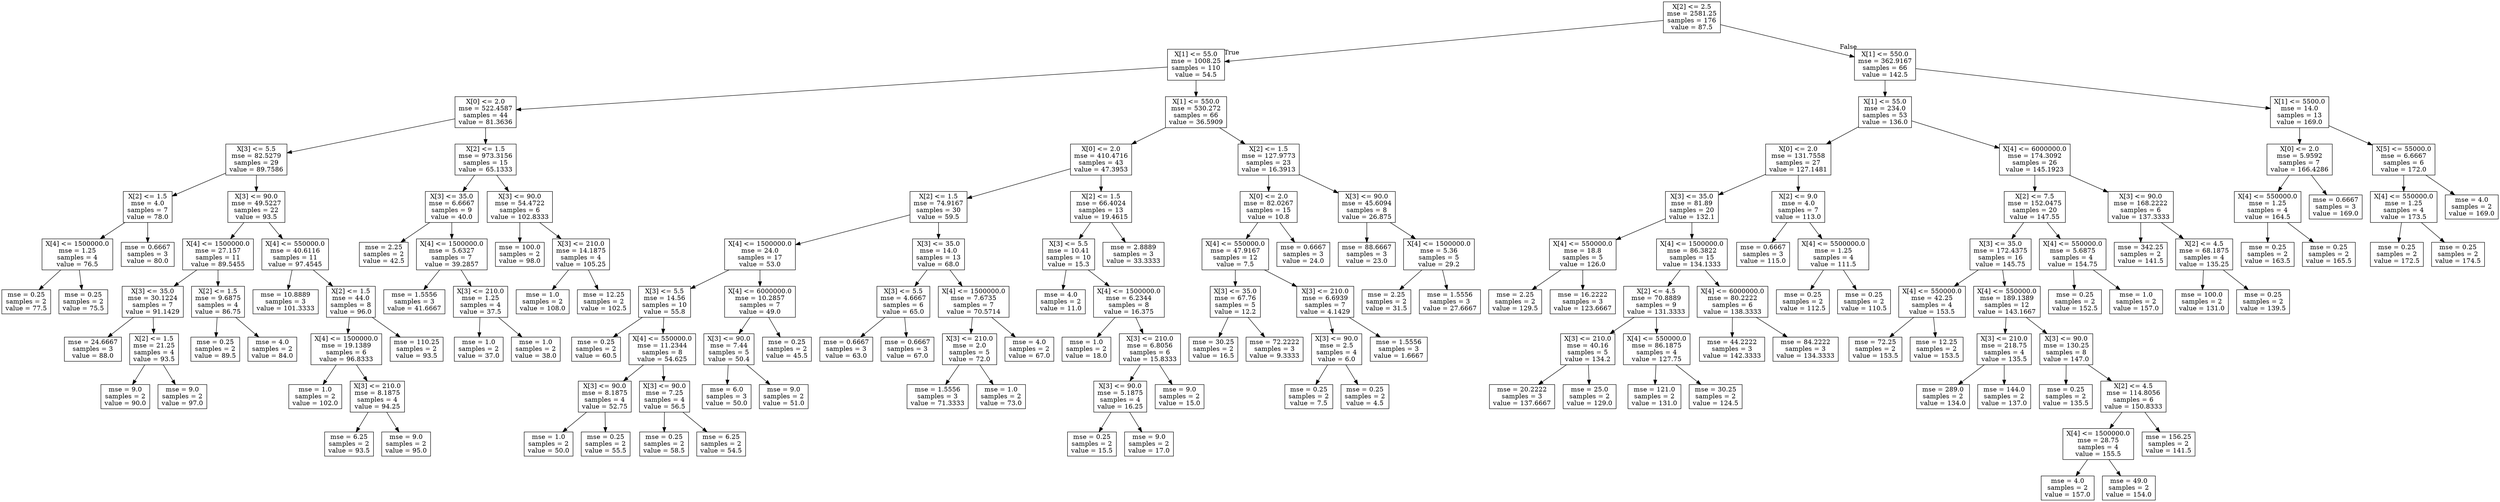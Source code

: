 digraph Tree {
node [shape=box] ;
0 [label="X[2] <= 2.5\nmse = 2581.25\nsamples = 176\nvalue = 87.5"] ;
1 [label="X[1] <= 55.0\nmse = 1008.25\nsamples = 110\nvalue = 54.5"] ;
0 -> 1 [labeldistance=2.5, labelangle=45, headlabel="True"] ;
2 [label="X[0] <= 2.0\nmse = 522.4587\nsamples = 44\nvalue = 81.3636"] ;
1 -> 2 ;
3 [label="X[3] <= 5.5\nmse = 82.5279\nsamples = 29\nvalue = 89.7586"] ;
2 -> 3 ;
4 [label="X[2] <= 1.5\nmse = 4.0\nsamples = 7\nvalue = 78.0"] ;
3 -> 4 ;
5 [label="X[4] <= 1500000.0\nmse = 1.25\nsamples = 4\nvalue = 76.5"] ;
4 -> 5 ;
6 [label="mse = 0.25\nsamples = 2\nvalue = 77.5"] ;
5 -> 6 ;
7 [label="mse = 0.25\nsamples = 2\nvalue = 75.5"] ;
5 -> 7 ;
8 [label="mse = 0.6667\nsamples = 3\nvalue = 80.0"] ;
4 -> 8 ;
9 [label="X[3] <= 90.0\nmse = 49.5227\nsamples = 22\nvalue = 93.5"] ;
3 -> 9 ;
10 [label="X[4] <= 1500000.0\nmse = 27.157\nsamples = 11\nvalue = 89.5455"] ;
9 -> 10 ;
11 [label="X[3] <= 35.0\nmse = 30.1224\nsamples = 7\nvalue = 91.1429"] ;
10 -> 11 ;
12 [label="mse = 24.6667\nsamples = 3\nvalue = 88.0"] ;
11 -> 12 ;
13 [label="X[2] <= 1.5\nmse = 21.25\nsamples = 4\nvalue = 93.5"] ;
11 -> 13 ;
14 [label="mse = 9.0\nsamples = 2\nvalue = 90.0"] ;
13 -> 14 ;
15 [label="mse = 9.0\nsamples = 2\nvalue = 97.0"] ;
13 -> 15 ;
16 [label="X[2] <= 1.5\nmse = 9.6875\nsamples = 4\nvalue = 86.75"] ;
10 -> 16 ;
17 [label="mse = 0.25\nsamples = 2\nvalue = 89.5"] ;
16 -> 17 ;
18 [label="mse = 4.0\nsamples = 2\nvalue = 84.0"] ;
16 -> 18 ;
19 [label="X[4] <= 550000.0\nmse = 40.6116\nsamples = 11\nvalue = 97.4545"] ;
9 -> 19 ;
20 [label="mse = 10.8889\nsamples = 3\nvalue = 101.3333"] ;
19 -> 20 ;
21 [label="X[2] <= 1.5\nmse = 44.0\nsamples = 8\nvalue = 96.0"] ;
19 -> 21 ;
22 [label="X[4] <= 1500000.0\nmse = 19.1389\nsamples = 6\nvalue = 96.8333"] ;
21 -> 22 ;
23 [label="mse = 1.0\nsamples = 2\nvalue = 102.0"] ;
22 -> 23 ;
24 [label="X[3] <= 210.0\nmse = 8.1875\nsamples = 4\nvalue = 94.25"] ;
22 -> 24 ;
25 [label="mse = 6.25\nsamples = 2\nvalue = 93.5"] ;
24 -> 25 ;
26 [label="mse = 9.0\nsamples = 2\nvalue = 95.0"] ;
24 -> 26 ;
27 [label="mse = 110.25\nsamples = 2\nvalue = 93.5"] ;
21 -> 27 ;
28 [label="X[2] <= 1.5\nmse = 973.3156\nsamples = 15\nvalue = 65.1333"] ;
2 -> 28 ;
29 [label="X[3] <= 35.0\nmse = 6.6667\nsamples = 9\nvalue = 40.0"] ;
28 -> 29 ;
30 [label="mse = 2.25\nsamples = 2\nvalue = 42.5"] ;
29 -> 30 ;
31 [label="X[4] <= 1500000.0\nmse = 5.6327\nsamples = 7\nvalue = 39.2857"] ;
29 -> 31 ;
32 [label="mse = 1.5556\nsamples = 3\nvalue = 41.6667"] ;
31 -> 32 ;
33 [label="X[3] <= 210.0\nmse = 1.25\nsamples = 4\nvalue = 37.5"] ;
31 -> 33 ;
34 [label="mse = 1.0\nsamples = 2\nvalue = 37.0"] ;
33 -> 34 ;
35 [label="mse = 1.0\nsamples = 2\nvalue = 38.0"] ;
33 -> 35 ;
36 [label="X[3] <= 90.0\nmse = 54.4722\nsamples = 6\nvalue = 102.8333"] ;
28 -> 36 ;
37 [label="mse = 100.0\nsamples = 2\nvalue = 98.0"] ;
36 -> 37 ;
38 [label="X[3] <= 210.0\nmse = 14.1875\nsamples = 4\nvalue = 105.25"] ;
36 -> 38 ;
39 [label="mse = 1.0\nsamples = 2\nvalue = 108.0"] ;
38 -> 39 ;
40 [label="mse = 12.25\nsamples = 2\nvalue = 102.5"] ;
38 -> 40 ;
41 [label="X[1] <= 550.0\nmse = 530.272\nsamples = 66\nvalue = 36.5909"] ;
1 -> 41 ;
42 [label="X[0] <= 2.0\nmse = 410.4716\nsamples = 43\nvalue = 47.3953"] ;
41 -> 42 ;
43 [label="X[2] <= 1.5\nmse = 74.9167\nsamples = 30\nvalue = 59.5"] ;
42 -> 43 ;
44 [label="X[4] <= 1500000.0\nmse = 24.0\nsamples = 17\nvalue = 53.0"] ;
43 -> 44 ;
45 [label="X[3] <= 5.5\nmse = 14.56\nsamples = 10\nvalue = 55.8"] ;
44 -> 45 ;
46 [label="mse = 0.25\nsamples = 2\nvalue = 60.5"] ;
45 -> 46 ;
47 [label="X[4] <= 550000.0\nmse = 11.2344\nsamples = 8\nvalue = 54.625"] ;
45 -> 47 ;
48 [label="X[3] <= 90.0\nmse = 8.1875\nsamples = 4\nvalue = 52.75"] ;
47 -> 48 ;
49 [label="mse = 1.0\nsamples = 2\nvalue = 50.0"] ;
48 -> 49 ;
50 [label="mse = 0.25\nsamples = 2\nvalue = 55.5"] ;
48 -> 50 ;
51 [label="X[3] <= 90.0\nmse = 7.25\nsamples = 4\nvalue = 56.5"] ;
47 -> 51 ;
52 [label="mse = 0.25\nsamples = 2\nvalue = 58.5"] ;
51 -> 52 ;
53 [label="mse = 6.25\nsamples = 2\nvalue = 54.5"] ;
51 -> 53 ;
54 [label="X[4] <= 6000000.0\nmse = 10.2857\nsamples = 7\nvalue = 49.0"] ;
44 -> 54 ;
55 [label="X[3] <= 90.0\nmse = 7.44\nsamples = 5\nvalue = 50.4"] ;
54 -> 55 ;
56 [label="mse = 6.0\nsamples = 3\nvalue = 50.0"] ;
55 -> 56 ;
57 [label="mse = 9.0\nsamples = 2\nvalue = 51.0"] ;
55 -> 57 ;
58 [label="mse = 0.25\nsamples = 2\nvalue = 45.5"] ;
54 -> 58 ;
59 [label="X[3] <= 35.0\nmse = 14.0\nsamples = 13\nvalue = 68.0"] ;
43 -> 59 ;
60 [label="X[3] <= 5.5\nmse = 4.6667\nsamples = 6\nvalue = 65.0"] ;
59 -> 60 ;
61 [label="mse = 0.6667\nsamples = 3\nvalue = 63.0"] ;
60 -> 61 ;
62 [label="mse = 0.6667\nsamples = 3\nvalue = 67.0"] ;
60 -> 62 ;
63 [label="X[4] <= 1500000.0\nmse = 7.6735\nsamples = 7\nvalue = 70.5714"] ;
59 -> 63 ;
64 [label="X[3] <= 210.0\nmse = 2.0\nsamples = 5\nvalue = 72.0"] ;
63 -> 64 ;
65 [label="mse = 1.5556\nsamples = 3\nvalue = 71.3333"] ;
64 -> 65 ;
66 [label="mse = 1.0\nsamples = 2\nvalue = 73.0"] ;
64 -> 66 ;
67 [label="mse = 4.0\nsamples = 2\nvalue = 67.0"] ;
63 -> 67 ;
68 [label="X[2] <= 1.5\nmse = 66.4024\nsamples = 13\nvalue = 19.4615"] ;
42 -> 68 ;
69 [label="X[3] <= 5.5\nmse = 10.41\nsamples = 10\nvalue = 15.3"] ;
68 -> 69 ;
70 [label="mse = 4.0\nsamples = 2\nvalue = 11.0"] ;
69 -> 70 ;
71 [label="X[4] <= 1500000.0\nmse = 6.2344\nsamples = 8\nvalue = 16.375"] ;
69 -> 71 ;
72 [label="mse = 1.0\nsamples = 2\nvalue = 18.0"] ;
71 -> 72 ;
73 [label="X[3] <= 210.0\nmse = 6.8056\nsamples = 6\nvalue = 15.8333"] ;
71 -> 73 ;
74 [label="X[3] <= 90.0\nmse = 5.1875\nsamples = 4\nvalue = 16.25"] ;
73 -> 74 ;
75 [label="mse = 0.25\nsamples = 2\nvalue = 15.5"] ;
74 -> 75 ;
76 [label="mse = 9.0\nsamples = 2\nvalue = 17.0"] ;
74 -> 76 ;
77 [label="mse = 9.0\nsamples = 2\nvalue = 15.0"] ;
73 -> 77 ;
78 [label="mse = 2.8889\nsamples = 3\nvalue = 33.3333"] ;
68 -> 78 ;
79 [label="X[2] <= 1.5\nmse = 127.9773\nsamples = 23\nvalue = 16.3913"] ;
41 -> 79 ;
80 [label="X[0] <= 2.0\nmse = 82.0267\nsamples = 15\nvalue = 10.8"] ;
79 -> 80 ;
81 [label="X[4] <= 550000.0\nmse = 47.9167\nsamples = 12\nvalue = 7.5"] ;
80 -> 81 ;
82 [label="X[3] <= 35.0\nmse = 67.76\nsamples = 5\nvalue = 12.2"] ;
81 -> 82 ;
83 [label="mse = 30.25\nsamples = 2\nvalue = 16.5"] ;
82 -> 83 ;
84 [label="mse = 72.2222\nsamples = 3\nvalue = 9.3333"] ;
82 -> 84 ;
85 [label="X[3] <= 210.0\nmse = 6.6939\nsamples = 7\nvalue = 4.1429"] ;
81 -> 85 ;
86 [label="X[3] <= 90.0\nmse = 2.5\nsamples = 4\nvalue = 6.0"] ;
85 -> 86 ;
87 [label="mse = 0.25\nsamples = 2\nvalue = 7.5"] ;
86 -> 87 ;
88 [label="mse = 0.25\nsamples = 2\nvalue = 4.5"] ;
86 -> 88 ;
89 [label="mse = 1.5556\nsamples = 3\nvalue = 1.6667"] ;
85 -> 89 ;
90 [label="mse = 0.6667\nsamples = 3\nvalue = 24.0"] ;
80 -> 90 ;
91 [label="X[3] <= 90.0\nmse = 45.6094\nsamples = 8\nvalue = 26.875"] ;
79 -> 91 ;
92 [label="mse = 88.6667\nsamples = 3\nvalue = 23.0"] ;
91 -> 92 ;
93 [label="X[4] <= 1500000.0\nmse = 5.36\nsamples = 5\nvalue = 29.2"] ;
91 -> 93 ;
94 [label="mse = 2.25\nsamples = 2\nvalue = 31.5"] ;
93 -> 94 ;
95 [label="mse = 1.5556\nsamples = 3\nvalue = 27.6667"] ;
93 -> 95 ;
96 [label="X[1] <= 550.0\nmse = 362.9167\nsamples = 66\nvalue = 142.5"] ;
0 -> 96 [labeldistance=2.5, labelangle=-45, headlabel="False"] ;
97 [label="X[1] <= 55.0\nmse = 234.0\nsamples = 53\nvalue = 136.0"] ;
96 -> 97 ;
98 [label="X[0] <= 2.0\nmse = 131.7558\nsamples = 27\nvalue = 127.1481"] ;
97 -> 98 ;
99 [label="X[3] <= 35.0\nmse = 81.89\nsamples = 20\nvalue = 132.1"] ;
98 -> 99 ;
100 [label="X[4] <= 550000.0\nmse = 18.8\nsamples = 5\nvalue = 126.0"] ;
99 -> 100 ;
101 [label="mse = 2.25\nsamples = 2\nvalue = 129.5"] ;
100 -> 101 ;
102 [label="mse = 16.2222\nsamples = 3\nvalue = 123.6667"] ;
100 -> 102 ;
103 [label="X[4] <= 1500000.0\nmse = 86.3822\nsamples = 15\nvalue = 134.1333"] ;
99 -> 103 ;
104 [label="X[2] <= 4.5\nmse = 70.8889\nsamples = 9\nvalue = 131.3333"] ;
103 -> 104 ;
105 [label="X[3] <= 210.0\nmse = 40.16\nsamples = 5\nvalue = 134.2"] ;
104 -> 105 ;
106 [label="mse = 20.2222\nsamples = 3\nvalue = 137.6667"] ;
105 -> 106 ;
107 [label="mse = 25.0\nsamples = 2\nvalue = 129.0"] ;
105 -> 107 ;
108 [label="X[4] <= 550000.0\nmse = 86.1875\nsamples = 4\nvalue = 127.75"] ;
104 -> 108 ;
109 [label="mse = 121.0\nsamples = 2\nvalue = 131.0"] ;
108 -> 109 ;
110 [label="mse = 30.25\nsamples = 2\nvalue = 124.5"] ;
108 -> 110 ;
111 [label="X[4] <= 6000000.0\nmse = 80.2222\nsamples = 6\nvalue = 138.3333"] ;
103 -> 111 ;
112 [label="mse = 44.2222\nsamples = 3\nvalue = 142.3333"] ;
111 -> 112 ;
113 [label="mse = 84.2222\nsamples = 3\nvalue = 134.3333"] ;
111 -> 113 ;
114 [label="X[2] <= 9.0\nmse = 4.0\nsamples = 7\nvalue = 113.0"] ;
98 -> 114 ;
115 [label="mse = 0.6667\nsamples = 3\nvalue = 115.0"] ;
114 -> 115 ;
116 [label="X[4] <= 5500000.0\nmse = 1.25\nsamples = 4\nvalue = 111.5"] ;
114 -> 116 ;
117 [label="mse = 0.25\nsamples = 2\nvalue = 112.5"] ;
116 -> 117 ;
118 [label="mse = 0.25\nsamples = 2\nvalue = 110.5"] ;
116 -> 118 ;
119 [label="X[4] <= 6000000.0\nmse = 174.3092\nsamples = 26\nvalue = 145.1923"] ;
97 -> 119 ;
120 [label="X[2] <= 7.5\nmse = 152.0475\nsamples = 20\nvalue = 147.55"] ;
119 -> 120 ;
121 [label="X[3] <= 35.0\nmse = 172.4375\nsamples = 16\nvalue = 145.75"] ;
120 -> 121 ;
122 [label="X[4] <= 550000.0\nmse = 42.25\nsamples = 4\nvalue = 153.5"] ;
121 -> 122 ;
123 [label="mse = 72.25\nsamples = 2\nvalue = 153.5"] ;
122 -> 123 ;
124 [label="mse = 12.25\nsamples = 2\nvalue = 153.5"] ;
122 -> 124 ;
125 [label="X[4] <= 550000.0\nmse = 189.1389\nsamples = 12\nvalue = 143.1667"] ;
121 -> 125 ;
126 [label="X[3] <= 210.0\nmse = 218.75\nsamples = 4\nvalue = 135.5"] ;
125 -> 126 ;
127 [label="mse = 289.0\nsamples = 2\nvalue = 134.0"] ;
126 -> 127 ;
128 [label="mse = 144.0\nsamples = 2\nvalue = 137.0"] ;
126 -> 128 ;
129 [label="X[3] <= 90.0\nmse = 130.25\nsamples = 8\nvalue = 147.0"] ;
125 -> 129 ;
130 [label="mse = 0.25\nsamples = 2\nvalue = 135.5"] ;
129 -> 130 ;
131 [label="X[2] <= 4.5\nmse = 114.8056\nsamples = 6\nvalue = 150.8333"] ;
129 -> 131 ;
132 [label="X[4] <= 1500000.0\nmse = 28.75\nsamples = 4\nvalue = 155.5"] ;
131 -> 132 ;
133 [label="mse = 4.0\nsamples = 2\nvalue = 157.0"] ;
132 -> 133 ;
134 [label="mse = 49.0\nsamples = 2\nvalue = 154.0"] ;
132 -> 134 ;
135 [label="mse = 156.25\nsamples = 2\nvalue = 141.5"] ;
131 -> 135 ;
136 [label="X[4] <= 550000.0\nmse = 5.6875\nsamples = 4\nvalue = 154.75"] ;
120 -> 136 ;
137 [label="mse = 0.25\nsamples = 2\nvalue = 152.5"] ;
136 -> 137 ;
138 [label="mse = 1.0\nsamples = 2\nvalue = 157.0"] ;
136 -> 138 ;
139 [label="X[3] <= 90.0\nmse = 168.2222\nsamples = 6\nvalue = 137.3333"] ;
119 -> 139 ;
140 [label="mse = 342.25\nsamples = 2\nvalue = 141.5"] ;
139 -> 140 ;
141 [label="X[2] <= 4.5\nmse = 68.1875\nsamples = 4\nvalue = 135.25"] ;
139 -> 141 ;
142 [label="mse = 100.0\nsamples = 2\nvalue = 131.0"] ;
141 -> 142 ;
143 [label="mse = 0.25\nsamples = 2\nvalue = 139.5"] ;
141 -> 143 ;
144 [label="X[1] <= 5500.0\nmse = 14.0\nsamples = 13\nvalue = 169.0"] ;
96 -> 144 ;
145 [label="X[0] <= 2.0\nmse = 5.9592\nsamples = 7\nvalue = 166.4286"] ;
144 -> 145 ;
146 [label="X[4] <= 550000.0\nmse = 1.25\nsamples = 4\nvalue = 164.5"] ;
145 -> 146 ;
147 [label="mse = 0.25\nsamples = 2\nvalue = 163.5"] ;
146 -> 147 ;
148 [label="mse = 0.25\nsamples = 2\nvalue = 165.5"] ;
146 -> 148 ;
149 [label="mse = 0.6667\nsamples = 3\nvalue = 169.0"] ;
145 -> 149 ;
150 [label="X[5] <= 55000.0\nmse = 6.6667\nsamples = 6\nvalue = 172.0"] ;
144 -> 150 ;
151 [label="X[4] <= 550000.0\nmse = 1.25\nsamples = 4\nvalue = 173.5"] ;
150 -> 151 ;
152 [label="mse = 0.25\nsamples = 2\nvalue = 172.5"] ;
151 -> 152 ;
153 [label="mse = 0.25\nsamples = 2\nvalue = 174.5"] ;
151 -> 153 ;
154 [label="mse = 4.0\nsamples = 2\nvalue = 169.0"] ;
150 -> 154 ;
}